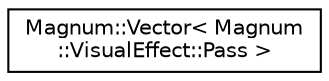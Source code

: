 digraph "圖形化之類別階層"
{
  edge [fontname="Helvetica",fontsize="10",labelfontname="Helvetica",labelfontsize="10"];
  node [fontname="Helvetica",fontsize="10",shape=record];
  rankdir="LR";
  Node1 [label="Magnum::Vector\< Magnum\l::VisualEffect::Pass \>",height=0.2,width=0.4,color="black", fillcolor="white", style="filled",URL="$class_magnum_1_1_vector.html"];
}
